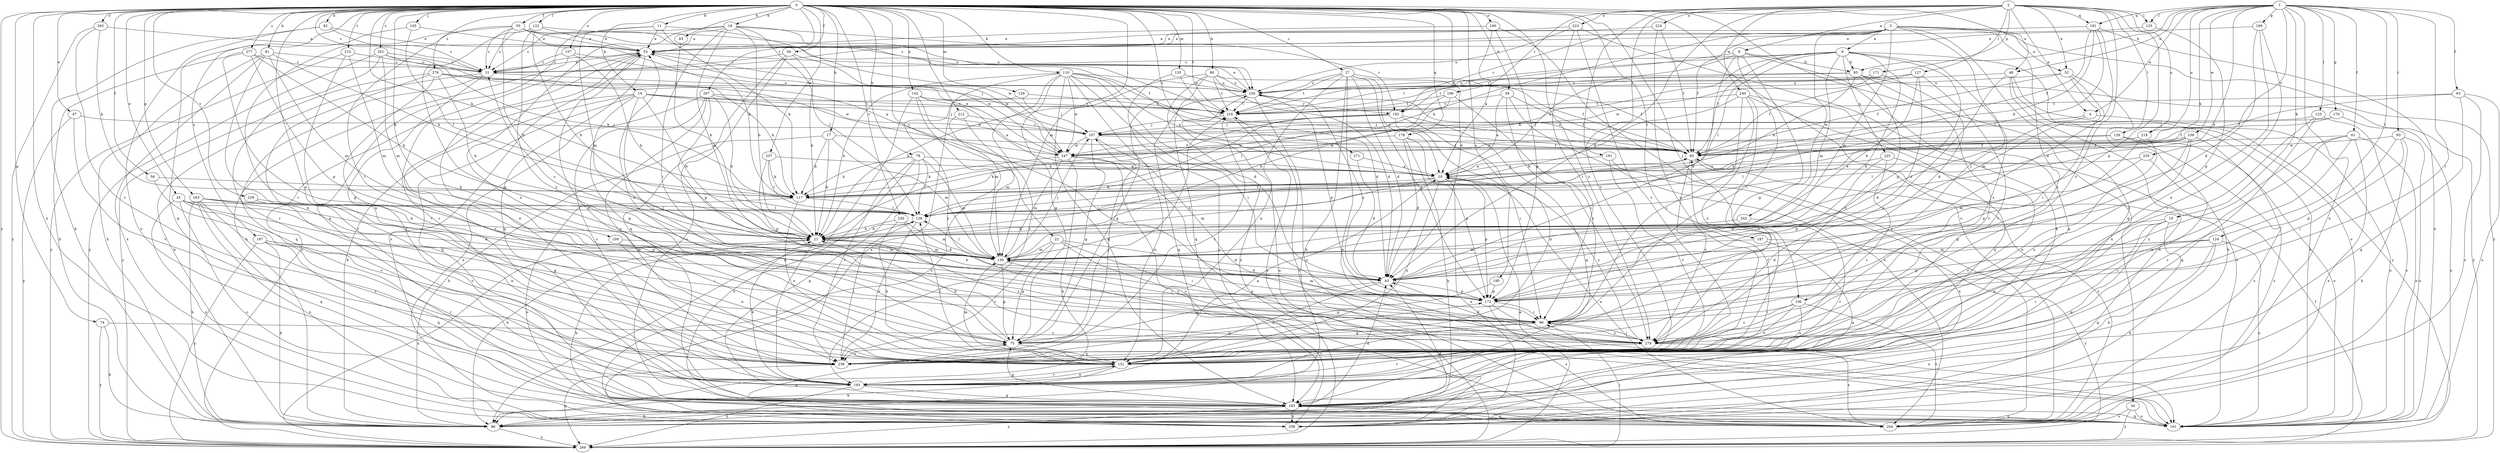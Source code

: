 strict digraph  {
0;
1;
2;
3;
4;
8;
9;
10;
11;
14;
17;
18;
19;
21;
22;
27;
31;
34;
38;
43;
45;
47;
48;
52;
53;
55;
56;
58;
61;
63;
65;
74;
75;
78;
80;
81;
82;
83;
85;
86;
93;
96;
105;
106;
107;
109;
110;
117;
122;
123;
124;
125;
126;
127;
128;
129;
135;
139;
142;
151;
157;
160;
161;
163;
169;
170;
171;
172;
178;
181;
183;
187;
190;
191;
192;
193;
195;
197;
201;
204;
207;
210;
212;
216;
218;
223;
224;
225;
226;
229;
230;
235;
236;
237;
238;
240;
242;
247;
258;
263;
269;
271;
276;
277;
279;
0 -> 11  [label=b];
0 -> 14  [label=b];
0 -> 17  [label=b];
0 -> 18  [label=b];
0 -> 22  [label=c];
0 -> 27  [label=c];
0 -> 31  [label=c];
0 -> 34  [label=d];
0 -> 38  [label=d];
0 -> 43  [label=d];
0 -> 45  [label=e];
0 -> 47  [label=e];
0 -> 48  [label=e];
0 -> 55  [label=f];
0 -> 56  [label=f];
0 -> 58  [label=f];
0 -> 74  [label=g];
0 -> 78  [label=h];
0 -> 80  [label=h];
0 -> 81  [label=h];
0 -> 82  [label=h];
0 -> 83  [label=h];
0 -> 105  [label=j];
0 -> 106  [label=j];
0 -> 109  [label=k];
0 -> 110  [label=k];
0 -> 117  [label=k];
0 -> 122  [label=l];
0 -> 129  [label=m];
0 -> 135  [label=m];
0 -> 139  [label=m];
0 -> 142  [label=n];
0 -> 151  [label=n];
0 -> 157  [label=o];
0 -> 160  [label=o];
0 -> 163  [label=p];
0 -> 178  [label=q];
0 -> 187  [label=r];
0 -> 195  [label=s];
0 -> 197  [label=s];
0 -> 201  [label=s];
0 -> 204  [label=s];
0 -> 207  [label=t];
0 -> 210  [label=t];
0 -> 212  [label=t];
0 -> 216  [label=t];
0 -> 229  [label=v];
0 -> 230  [label=v];
0 -> 237  [label=w];
0 -> 258  [label=x];
0 -> 263  [label=y];
0 -> 269  [label=y];
0 -> 271  [label=z];
0 -> 276  [label=z];
0 -> 277  [label=z];
0 -> 279  [label=z];
1 -> 4  [label=a];
1 -> 19  [label=b];
1 -> 21  [label=b];
1 -> 48  [label=e];
1 -> 61  [label=f];
1 -> 63  [label=f];
1 -> 85  [label=h];
1 -> 93  [label=i];
1 -> 96  [label=i];
1 -> 117  [label=k];
1 -> 123  [label=l];
1 -> 124  [label=l];
1 -> 125  [label=l];
1 -> 169  [label=p];
1 -> 170  [label=p];
1 -> 181  [label=q];
1 -> 218  [label=u];
1 -> 235  [label=v];
1 -> 238  [label=w];
1 -> 258  [label=x];
2 -> 4  [label=a];
2 -> 8  [label=a];
2 -> 43  [label=d];
2 -> 52  [label=e];
2 -> 125  [label=l];
2 -> 126  [label=l];
2 -> 127  [label=l];
2 -> 171  [label=p];
2 -> 172  [label=p];
2 -> 181  [label=q];
2 -> 190  [label=r];
2 -> 191  [label=r];
2 -> 218  [label=u];
2 -> 223  [label=u];
2 -> 224  [label=u];
2 -> 236  [label=v];
2 -> 240  [label=w];
2 -> 279  [label=z];
3 -> 9  [label=a];
3 -> 31  [label=c];
3 -> 52  [label=e];
3 -> 65  [label=f];
3 -> 106  [label=j];
3 -> 117  [label=k];
3 -> 139  [label=m];
3 -> 183  [label=q];
3 -> 192  [label=r];
3 -> 242  [label=w];
3 -> 269  [label=y];
3 -> 279  [label=z];
4 -> 43  [label=d];
4 -> 107  [label=j];
4 -> 161  [label=o];
8 -> 10  [label=a];
8 -> 43  [label=d];
8 -> 75  [label=g];
8 -> 85  [label=h];
8 -> 96  [label=i];
8 -> 183  [label=q];
8 -> 192  [label=r];
9 -> 31  [label=c];
9 -> 43  [label=d];
9 -> 65  [label=f];
9 -> 85  [label=h];
9 -> 117  [label=k];
9 -> 128  [label=l];
9 -> 139  [label=m];
9 -> 161  [label=o];
9 -> 172  [label=p];
9 -> 216  [label=t];
9 -> 225  [label=u];
9 -> 279  [label=z];
10 -> 117  [label=k];
10 -> 139  [label=m];
10 -> 151  [label=n];
10 -> 172  [label=p];
10 -> 258  [label=x];
10 -> 279  [label=z];
11 -> 53  [label=e];
11 -> 117  [label=k];
11 -> 139  [label=m];
11 -> 183  [label=q];
11 -> 247  [label=w];
14 -> 21  [label=b];
14 -> 75  [label=g];
14 -> 86  [label=h];
14 -> 96  [label=i];
14 -> 107  [label=j];
14 -> 183  [label=q];
14 -> 192  [label=r];
14 -> 216  [label=t];
14 -> 236  [label=v];
17 -> 21  [label=b];
17 -> 65  [label=f];
17 -> 86  [label=h];
17 -> 117  [label=k];
17 -> 139  [label=m];
18 -> 21  [label=b];
18 -> 31  [label=c];
18 -> 53  [label=e];
18 -> 96  [label=i];
18 -> 128  [label=l];
18 -> 139  [label=m];
18 -> 151  [label=n];
18 -> 192  [label=r];
18 -> 216  [label=t];
19 -> 21  [label=b];
19 -> 86  [label=h];
19 -> 151  [label=n];
19 -> 183  [label=q];
19 -> 193  [label=r];
21 -> 139  [label=m];
21 -> 193  [label=r];
21 -> 269  [label=y];
21 -> 279  [label=z];
22 -> 43  [label=d];
22 -> 75  [label=g];
22 -> 96  [label=i];
22 -> 139  [label=m];
22 -> 236  [label=v];
22 -> 279  [label=z];
27 -> 10  [label=a];
27 -> 43  [label=d];
27 -> 65  [label=f];
27 -> 86  [label=h];
27 -> 151  [label=n];
27 -> 161  [label=o];
27 -> 172  [label=p];
27 -> 216  [label=t];
27 -> 226  [label=u];
31 -> 53  [label=e];
31 -> 86  [label=h];
31 -> 183  [label=q];
31 -> 193  [label=r];
31 -> 226  [label=u];
34 -> 161  [label=o];
34 -> 204  [label=s];
34 -> 269  [label=y];
38 -> 10  [label=a];
38 -> 65  [label=f];
38 -> 204  [label=s];
38 -> 216  [label=t];
38 -> 279  [label=z];
43 -> 21  [label=b];
43 -> 31  [label=c];
43 -> 75  [label=g];
43 -> 151  [label=n];
43 -> 172  [label=p];
45 -> 43  [label=d];
45 -> 75  [label=g];
45 -> 128  [label=l];
45 -> 204  [label=s];
45 -> 236  [label=v];
45 -> 258  [label=x];
47 -> 107  [label=j];
47 -> 236  [label=v];
47 -> 269  [label=y];
48 -> 161  [label=o];
48 -> 226  [label=u];
48 -> 258  [label=x];
48 -> 269  [label=y];
48 -> 279  [label=z];
52 -> 65  [label=f];
52 -> 86  [label=h];
52 -> 96  [label=i];
52 -> 139  [label=m];
52 -> 226  [label=u];
53 -> 31  [label=c];
53 -> 183  [label=q];
53 -> 193  [label=r];
53 -> 204  [label=s];
53 -> 247  [label=w];
53 -> 269  [label=y];
55 -> 21  [label=b];
55 -> 31  [label=c];
55 -> 53  [label=e];
55 -> 65  [label=f];
55 -> 96  [label=i];
55 -> 117  [label=k];
55 -> 226  [label=u];
55 -> 236  [label=v];
56 -> 21  [label=b];
56 -> 31  [label=c];
56 -> 161  [label=o];
56 -> 183  [label=q];
56 -> 247  [label=w];
58 -> 117  [label=k];
58 -> 236  [label=v];
61 -> 65  [label=f];
61 -> 151  [label=n];
61 -> 161  [label=o];
61 -> 193  [label=r];
61 -> 258  [label=x];
61 -> 279  [label=z];
63 -> 65  [label=f];
63 -> 161  [label=o];
63 -> 183  [label=q];
63 -> 204  [label=s];
63 -> 216  [label=t];
65 -> 10  [label=a];
65 -> 204  [label=s];
65 -> 226  [label=u];
65 -> 279  [label=z];
74 -> 86  [label=h];
74 -> 269  [label=y];
74 -> 279  [label=z];
75 -> 21  [label=b];
75 -> 53  [label=e];
75 -> 151  [label=n];
75 -> 216  [label=t];
75 -> 236  [label=v];
78 -> 10  [label=a];
78 -> 117  [label=k];
78 -> 128  [label=l];
78 -> 139  [label=m];
78 -> 161  [label=o];
78 -> 183  [label=q];
78 -> 236  [label=v];
80 -> 21  [label=b];
80 -> 43  [label=d];
80 -> 65  [label=f];
80 -> 183  [label=q];
80 -> 216  [label=t];
80 -> 226  [label=u];
80 -> 269  [label=y];
81 -> 31  [label=c];
81 -> 86  [label=h];
81 -> 117  [label=k];
81 -> 139  [label=m];
81 -> 151  [label=n];
81 -> 258  [label=x];
82 -> 31  [label=c];
82 -> 53  [label=e];
82 -> 86  [label=h];
82 -> 161  [label=o];
83 -> 21  [label=b];
85 -> 117  [label=k];
85 -> 216  [label=t];
85 -> 226  [label=u];
85 -> 236  [label=v];
85 -> 269  [label=y];
85 -> 279  [label=z];
86 -> 43  [label=d];
86 -> 269  [label=y];
93 -> 86  [label=h];
93 -> 96  [label=i];
93 -> 161  [label=o];
93 -> 172  [label=p];
93 -> 247  [label=w];
96 -> 75  [label=g];
96 -> 193  [label=r];
96 -> 279  [label=z];
105 -> 53  [label=e];
105 -> 128  [label=l];
105 -> 183  [label=q];
106 -> 96  [label=i];
106 -> 151  [label=n];
106 -> 204  [label=s];
106 -> 236  [label=v];
106 -> 279  [label=z];
107 -> 65  [label=f];
107 -> 75  [label=g];
107 -> 151  [label=n];
107 -> 247  [label=w];
109 -> 139  [label=m];
109 -> 151  [label=n];
110 -> 10  [label=a];
110 -> 21  [label=b];
110 -> 43  [label=d];
110 -> 65  [label=f];
110 -> 75  [label=g];
110 -> 96  [label=i];
110 -> 183  [label=q];
110 -> 193  [label=r];
110 -> 226  [label=u];
110 -> 247  [label=w];
110 -> 258  [label=x];
110 -> 279  [label=z];
117 -> 128  [label=l];
117 -> 151  [label=n];
117 -> 161  [label=o];
122 -> 21  [label=b];
122 -> 31  [label=c];
122 -> 53  [label=e];
122 -> 75  [label=g];
122 -> 226  [label=u];
122 -> 279  [label=z];
123 -> 107  [label=j];
123 -> 151  [label=n];
123 -> 183  [label=q];
123 -> 204  [label=s];
124 -> 43  [label=d];
124 -> 86  [label=h];
124 -> 139  [label=m];
124 -> 161  [label=o];
124 -> 172  [label=p];
124 -> 183  [label=q];
125 -> 53  [label=e];
125 -> 172  [label=p];
126 -> 128  [label=l];
126 -> 161  [label=o];
126 -> 204  [label=s];
126 -> 247  [label=w];
127 -> 21  [label=b];
127 -> 43  [label=d];
127 -> 65  [label=f];
127 -> 216  [label=t];
127 -> 226  [label=u];
127 -> 236  [label=v];
128 -> 21  [label=b];
128 -> 65  [label=f];
128 -> 86  [label=h];
128 -> 236  [label=v];
129 -> 107  [label=j];
129 -> 216  [label=t];
129 -> 279  [label=z];
135 -> 43  [label=d];
135 -> 226  [label=u];
135 -> 258  [label=x];
139 -> 43  [label=d];
139 -> 75  [label=g];
139 -> 96  [label=i];
139 -> 107  [label=j];
139 -> 128  [label=l];
142 -> 10  [label=a];
142 -> 86  [label=h];
142 -> 96  [label=i];
142 -> 139  [label=m];
142 -> 216  [label=t];
151 -> 53  [label=e];
151 -> 65  [label=f];
151 -> 86  [label=h];
151 -> 128  [label=l];
151 -> 139  [label=m];
151 -> 193  [label=r];
157 -> 21  [label=b];
157 -> 31  [label=c];
157 -> 86  [label=h];
157 -> 107  [label=j];
160 -> 10  [label=a];
160 -> 53  [label=e];
160 -> 172  [label=p];
160 -> 204  [label=s];
161 -> 21  [label=b];
161 -> 183  [label=q];
163 -> 21  [label=b];
163 -> 86  [label=h];
163 -> 128  [label=l];
163 -> 172  [label=p];
163 -> 183  [label=q];
163 -> 193  [label=r];
163 -> 258  [label=x];
169 -> 43  [label=d];
169 -> 53  [label=e];
169 -> 151  [label=n];
169 -> 193  [label=r];
170 -> 65  [label=f];
170 -> 107  [label=j];
170 -> 161  [label=o];
171 -> 43  [label=d];
171 -> 226  [label=u];
171 -> 247  [label=w];
172 -> 96  [label=i];
172 -> 139  [label=m];
172 -> 161  [label=o];
172 -> 204  [label=s];
172 -> 226  [label=u];
178 -> 43  [label=d];
178 -> 65  [label=f];
178 -> 86  [label=h];
178 -> 172  [label=p];
178 -> 247  [label=w];
181 -> 43  [label=d];
181 -> 53  [label=e];
181 -> 65  [label=f];
181 -> 117  [label=k];
181 -> 128  [label=l];
181 -> 161  [label=o];
183 -> 43  [label=d];
183 -> 75  [label=g];
183 -> 86  [label=h];
183 -> 161  [label=o];
183 -> 204  [label=s];
183 -> 258  [label=x];
183 -> 269  [label=y];
187 -> 139  [label=m];
187 -> 183  [label=q];
187 -> 269  [label=y];
190 -> 21  [label=b];
190 -> 96  [label=i];
190 -> 128  [label=l];
190 -> 216  [label=t];
191 -> 10  [label=a];
191 -> 236  [label=v];
191 -> 258  [label=x];
192 -> 21  [label=b];
192 -> 96  [label=i];
192 -> 107  [label=j];
192 -> 128  [label=l];
192 -> 151  [label=n];
192 -> 183  [label=q];
193 -> 10  [label=a];
193 -> 21  [label=b];
193 -> 53  [label=e];
193 -> 151  [label=n];
193 -> 183  [label=q];
193 -> 269  [label=y];
195 -> 75  [label=g];
195 -> 172  [label=p];
197 -> 86  [label=h];
197 -> 96  [label=i];
197 -> 139  [label=m];
197 -> 183  [label=q];
197 -> 193  [label=r];
197 -> 269  [label=y];
201 -> 10  [label=a];
201 -> 31  [label=c];
201 -> 117  [label=k];
201 -> 139  [label=m];
201 -> 193  [label=r];
201 -> 269  [label=y];
204 -> 10  [label=a];
204 -> 216  [label=t];
207 -> 21  [label=b];
207 -> 172  [label=p];
207 -> 193  [label=r];
207 -> 216  [label=t];
207 -> 236  [label=v];
207 -> 247  [label=w];
207 -> 258  [label=x];
210 -> 31  [label=c];
210 -> 139  [label=m];
210 -> 151  [label=n];
210 -> 269  [label=y];
212 -> 107  [label=j];
212 -> 139  [label=m];
212 -> 204  [label=s];
216 -> 107  [label=j];
216 -> 258  [label=x];
218 -> 151  [label=n];
218 -> 172  [label=p];
218 -> 247  [label=w];
223 -> 53  [label=e];
223 -> 86  [label=h];
223 -> 96  [label=i];
223 -> 226  [label=u];
223 -> 236  [label=v];
224 -> 53  [label=e];
224 -> 65  [label=f];
224 -> 236  [label=v];
225 -> 10  [label=a];
225 -> 172  [label=p];
225 -> 193  [label=r];
225 -> 236  [label=v];
226 -> 53  [label=e];
226 -> 75  [label=g];
226 -> 161  [label=o];
226 -> 172  [label=p];
226 -> 183  [label=q];
226 -> 216  [label=t];
229 -> 128  [label=l];
229 -> 151  [label=n];
230 -> 21  [label=b];
230 -> 43  [label=d];
230 -> 139  [label=m];
230 -> 151  [label=n];
235 -> 10  [label=a];
235 -> 139  [label=m];
235 -> 193  [label=r];
236 -> 107  [label=j];
236 -> 128  [label=l];
236 -> 172  [label=p];
236 -> 216  [label=t];
236 -> 269  [label=y];
237 -> 10  [label=a];
237 -> 117  [label=k];
237 -> 128  [label=l];
237 -> 172  [label=p];
238 -> 65  [label=f];
238 -> 75  [label=g];
238 -> 117  [label=k];
238 -> 128  [label=l];
238 -> 151  [label=n];
238 -> 204  [label=s];
240 -> 21  [label=b];
240 -> 96  [label=i];
240 -> 161  [label=o];
240 -> 183  [label=q];
240 -> 216  [label=t];
240 -> 236  [label=v];
240 -> 279  [label=z];
242 -> 21  [label=b];
242 -> 193  [label=r];
247 -> 53  [label=e];
247 -> 86  [label=h];
247 -> 117  [label=k];
247 -> 139  [label=m];
247 -> 161  [label=o];
247 -> 204  [label=s];
258 -> 75  [label=g];
263 -> 53  [label=e];
263 -> 117  [label=k];
263 -> 236  [label=v];
263 -> 269  [label=y];
269 -> 10  [label=a];
269 -> 65  [label=f];
269 -> 96  [label=i];
269 -> 226  [label=u];
271 -> 10  [label=a];
271 -> 43  [label=d];
276 -> 21  [label=b];
276 -> 117  [label=k];
276 -> 193  [label=r];
276 -> 226  [label=u];
276 -> 236  [label=v];
276 -> 247  [label=w];
276 -> 269  [label=y];
277 -> 21  [label=b];
277 -> 31  [label=c];
277 -> 75  [label=g];
277 -> 86  [label=h];
277 -> 172  [label=p];
279 -> 43  [label=d];
279 -> 96  [label=i];
279 -> 193  [label=r];
279 -> 204  [label=s];
}
